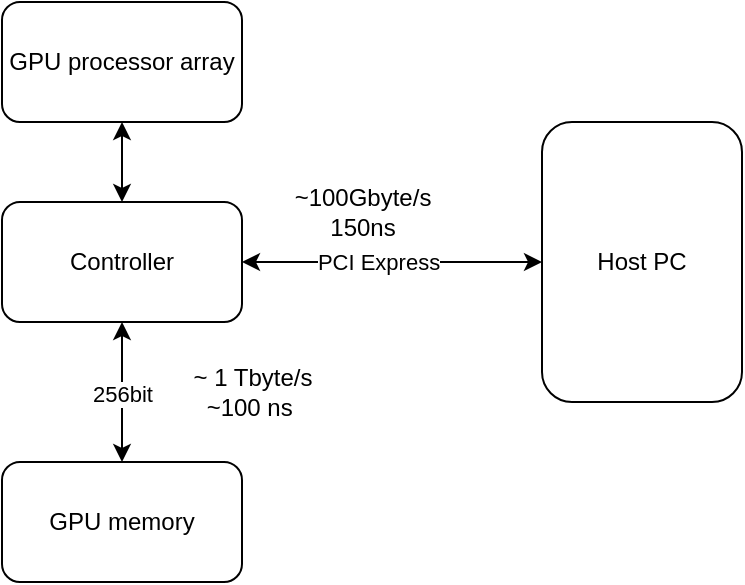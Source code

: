 <mxfile version="18.1.3" type="device"><diagram id="eI_WsktOlWoeTYj80FAx" name="Страница 1"><mxGraphModel dx="675" dy="477" grid="1" gridSize="10" guides="1" tooltips="1" connect="1" arrows="1" fold="1" page="1" pageScale="1" pageWidth="827" pageHeight="1169" math="0" shadow="0"><root><mxCell id="0"/><mxCell id="1" parent="0"/><mxCell id="zG1wHMEc3zWUBbWbL2Xa-5" style="edgeStyle=orthogonalEdgeStyle;rounded=0;orthogonalLoop=1;jettySize=auto;html=1;exitX=0;exitY=0.5;exitDx=0;exitDy=0;startArrow=classic;startFill=1;" edge="1" parent="1" source="zG1wHMEc3zWUBbWbL2Xa-1" target="zG1wHMEc3zWUBbWbL2Xa-4"><mxGeometry relative="1" as="geometry"><Array as="points"><mxPoint x="320" y="410"/><mxPoint x="320" y="410"/></Array></mxGeometry></mxCell><mxCell id="zG1wHMEc3zWUBbWbL2Xa-8" value="PCI Express" style="edgeLabel;html=1;align=center;verticalAlign=middle;resizable=0;points=[];" vertex="1" connectable="0" parent="zG1wHMEc3zWUBbWbL2Xa-5"><mxGeometry x="0.215" y="1" relative="1" as="geometry"><mxPoint x="9" y="-1" as="offset"/></mxGeometry></mxCell><mxCell id="zG1wHMEc3zWUBbWbL2Xa-1" value="Host PC" style="rounded=1;whiteSpace=wrap;html=1;" vertex="1" parent="1"><mxGeometry x="410" y="340" width="100" height="140" as="geometry"/></mxCell><mxCell id="zG1wHMEc3zWUBbWbL2Xa-2" value="GPU memory" style="rounded=1;whiteSpace=wrap;html=1;" vertex="1" parent="1"><mxGeometry x="140" y="510" width="120" height="60" as="geometry"/></mxCell><mxCell id="zG1wHMEc3zWUBbWbL2Xa-6" style="edgeStyle=orthogonalEdgeStyle;rounded=0;orthogonalLoop=1;jettySize=auto;html=1;exitX=0.5;exitY=1;exitDx=0;exitDy=0;entryX=0.5;entryY=0;entryDx=0;entryDy=0;startArrow=classic;startFill=1;" edge="1" parent="1" source="zG1wHMEc3zWUBbWbL2Xa-3" target="zG1wHMEc3zWUBbWbL2Xa-4"><mxGeometry relative="1" as="geometry"/></mxCell><mxCell id="zG1wHMEc3zWUBbWbL2Xa-3" value="GPU processor array" style="rounded=1;whiteSpace=wrap;html=1;" vertex="1" parent="1"><mxGeometry x="140" y="280" width="120" height="60" as="geometry"/></mxCell><mxCell id="zG1wHMEc3zWUBbWbL2Xa-7" style="edgeStyle=orthogonalEdgeStyle;rounded=0;orthogonalLoop=1;jettySize=auto;html=1;exitX=0.5;exitY=1;exitDx=0;exitDy=0;entryX=0.5;entryY=0;entryDx=0;entryDy=0;startArrow=classic;startFill=1;" edge="1" parent="1" source="zG1wHMEc3zWUBbWbL2Xa-4" target="zG1wHMEc3zWUBbWbL2Xa-2"><mxGeometry relative="1" as="geometry"/></mxCell><mxCell id="zG1wHMEc3zWUBbWbL2Xa-12" value="256bit" style="edgeLabel;html=1;align=center;verticalAlign=middle;resizable=0;points=[];" vertex="1" connectable="0" parent="zG1wHMEc3zWUBbWbL2Xa-7"><mxGeometry x="-0.327" y="-1" relative="1" as="geometry"><mxPoint x="1" y="12" as="offset"/></mxGeometry></mxCell><mxCell id="zG1wHMEc3zWUBbWbL2Xa-4" value="Controller" style="rounded=1;whiteSpace=wrap;html=1;" vertex="1" parent="1"><mxGeometry x="140" y="380" width="120" height="60" as="geometry"/></mxCell><mxCell id="zG1wHMEc3zWUBbWbL2Xa-10" value="~ 1 Tbyte/s&lt;br&gt;~100 ns&amp;nbsp;" style="text;html=1;align=center;verticalAlign=middle;resizable=0;points=[];autosize=1;strokeColor=none;fillColor=none;" vertex="1" parent="1"><mxGeometry x="230" y="460" width="70" height="30" as="geometry"/></mxCell><mxCell id="zG1wHMEc3zWUBbWbL2Xa-11" value="~100Gbyte/s&lt;br&gt;150ns" style="text;html=1;align=center;verticalAlign=middle;resizable=0;points=[];autosize=1;strokeColor=none;fillColor=none;" vertex="1" parent="1"><mxGeometry x="280" y="370" width="80" height="30" as="geometry"/></mxCell></root></mxGraphModel></diagram></mxfile>